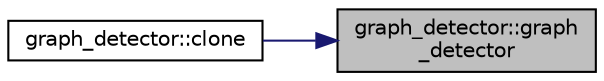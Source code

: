 digraph "graph_detector::graph_detector"
{
 // INTERACTIVE_SVG=YES
 // LATEX_PDF_SIZE
  edge [fontname="Helvetica",fontsize="10",labelfontname="Helvetica",labelfontsize="10"];
  node [fontname="Helvetica",fontsize="10",shape=record];
  rankdir="RL";
  Node1 [label="graph_detector::graph\l_detector",height=0.2,width=0.4,color="black", fillcolor="grey75", style="filled", fontcolor="black",tooltip=" "];
  Node1 -> Node2 [dir="back",color="midnightblue",fontsize="10",style="solid",fontname="Helvetica"];
  Node2 [label="graph_detector::clone",height=0.2,width=0.4,color="black", fillcolor="white", style="filled",URL="$classgraph__detector.html#afe397b0875e9e800dc50f255fc5334c3",tooltip=" "];
}
